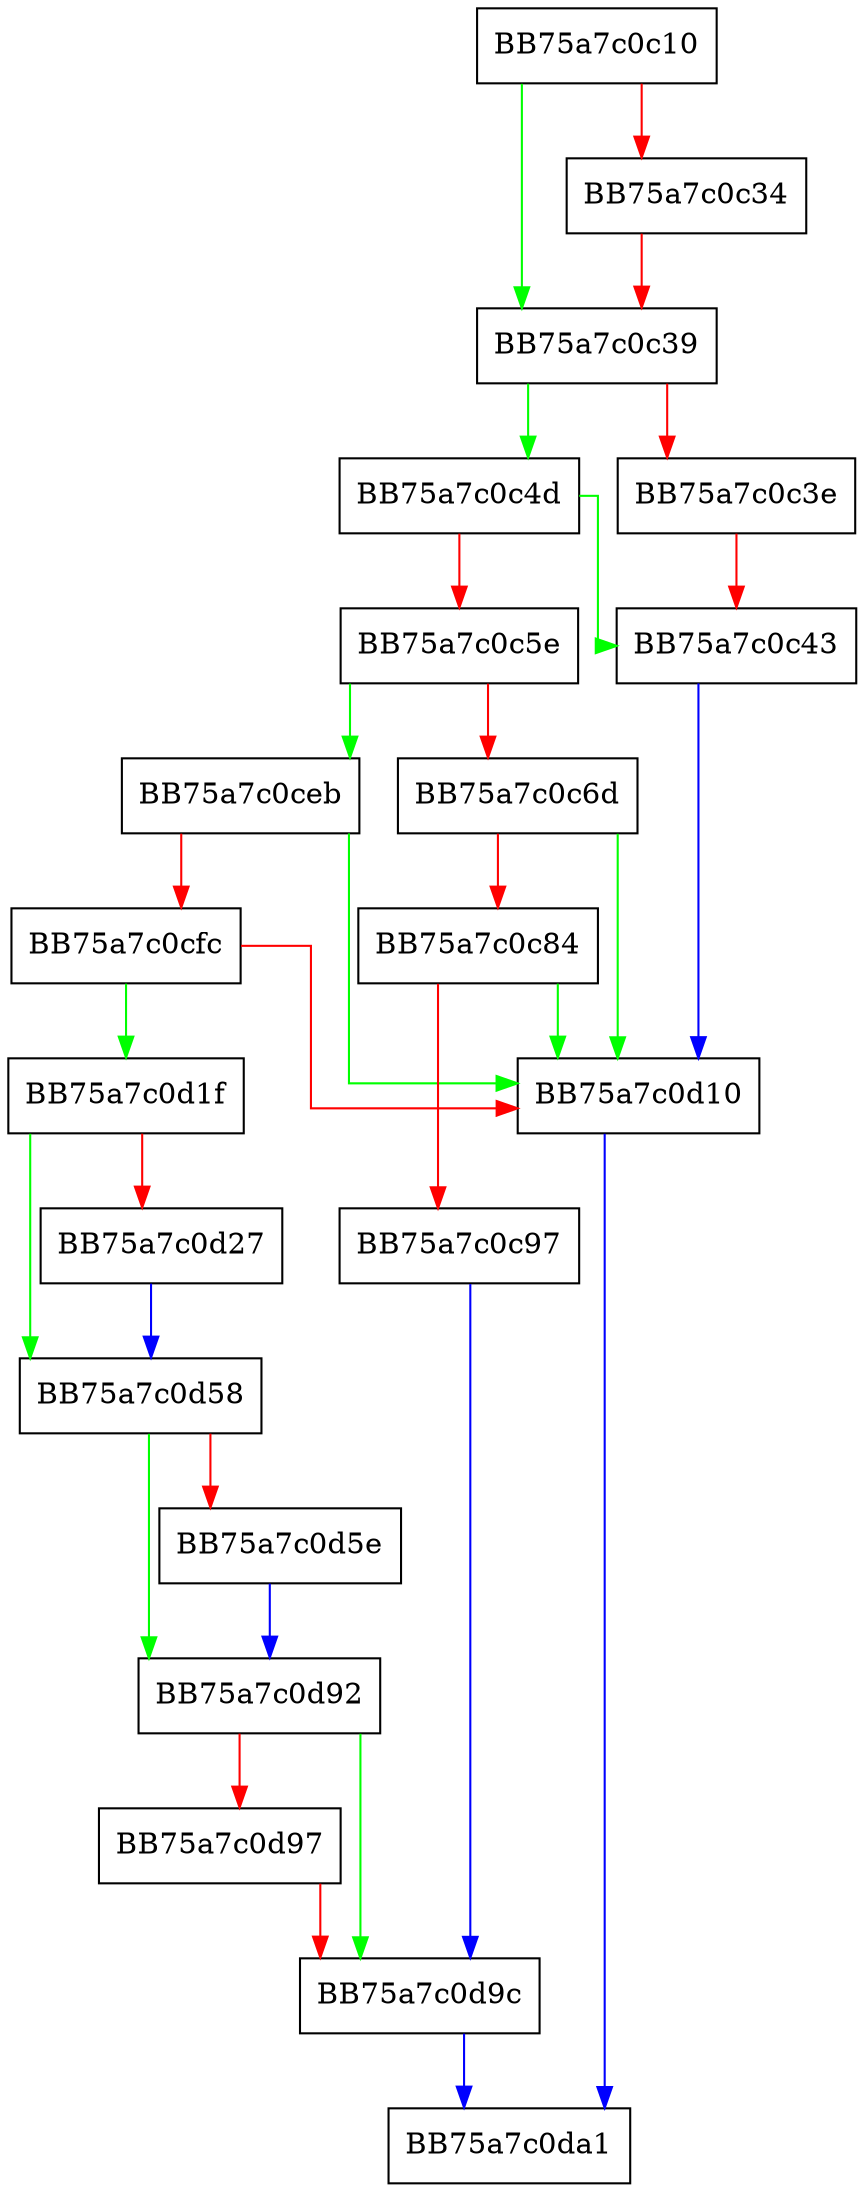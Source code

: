 digraph GetSigFiles {
  node [shape="box"];
  graph [splines=ortho];
  BB75a7c0c10 -> BB75a7c0c39 [color="green"];
  BB75a7c0c10 -> BB75a7c0c34 [color="red"];
  BB75a7c0c34 -> BB75a7c0c39 [color="red"];
  BB75a7c0c39 -> BB75a7c0c4d [color="green"];
  BB75a7c0c39 -> BB75a7c0c3e [color="red"];
  BB75a7c0c3e -> BB75a7c0c43 [color="red"];
  BB75a7c0c43 -> BB75a7c0d10 [color="blue"];
  BB75a7c0c4d -> BB75a7c0c43 [color="green"];
  BB75a7c0c4d -> BB75a7c0c5e [color="red"];
  BB75a7c0c5e -> BB75a7c0ceb [color="green"];
  BB75a7c0c5e -> BB75a7c0c6d [color="red"];
  BB75a7c0c6d -> BB75a7c0d10 [color="green"];
  BB75a7c0c6d -> BB75a7c0c84 [color="red"];
  BB75a7c0c84 -> BB75a7c0d10 [color="green"];
  BB75a7c0c84 -> BB75a7c0c97 [color="red"];
  BB75a7c0c97 -> BB75a7c0d9c [color="blue"];
  BB75a7c0ceb -> BB75a7c0d10 [color="green"];
  BB75a7c0ceb -> BB75a7c0cfc [color="red"];
  BB75a7c0cfc -> BB75a7c0d1f [color="green"];
  BB75a7c0cfc -> BB75a7c0d10 [color="red"];
  BB75a7c0d10 -> BB75a7c0da1 [color="blue"];
  BB75a7c0d1f -> BB75a7c0d58 [color="green"];
  BB75a7c0d1f -> BB75a7c0d27 [color="red"];
  BB75a7c0d27 -> BB75a7c0d58 [color="blue"];
  BB75a7c0d58 -> BB75a7c0d92 [color="green"];
  BB75a7c0d58 -> BB75a7c0d5e [color="red"];
  BB75a7c0d5e -> BB75a7c0d92 [color="blue"];
  BB75a7c0d92 -> BB75a7c0d9c [color="green"];
  BB75a7c0d92 -> BB75a7c0d97 [color="red"];
  BB75a7c0d97 -> BB75a7c0d9c [color="red"];
  BB75a7c0d9c -> BB75a7c0da1 [color="blue"];
}
